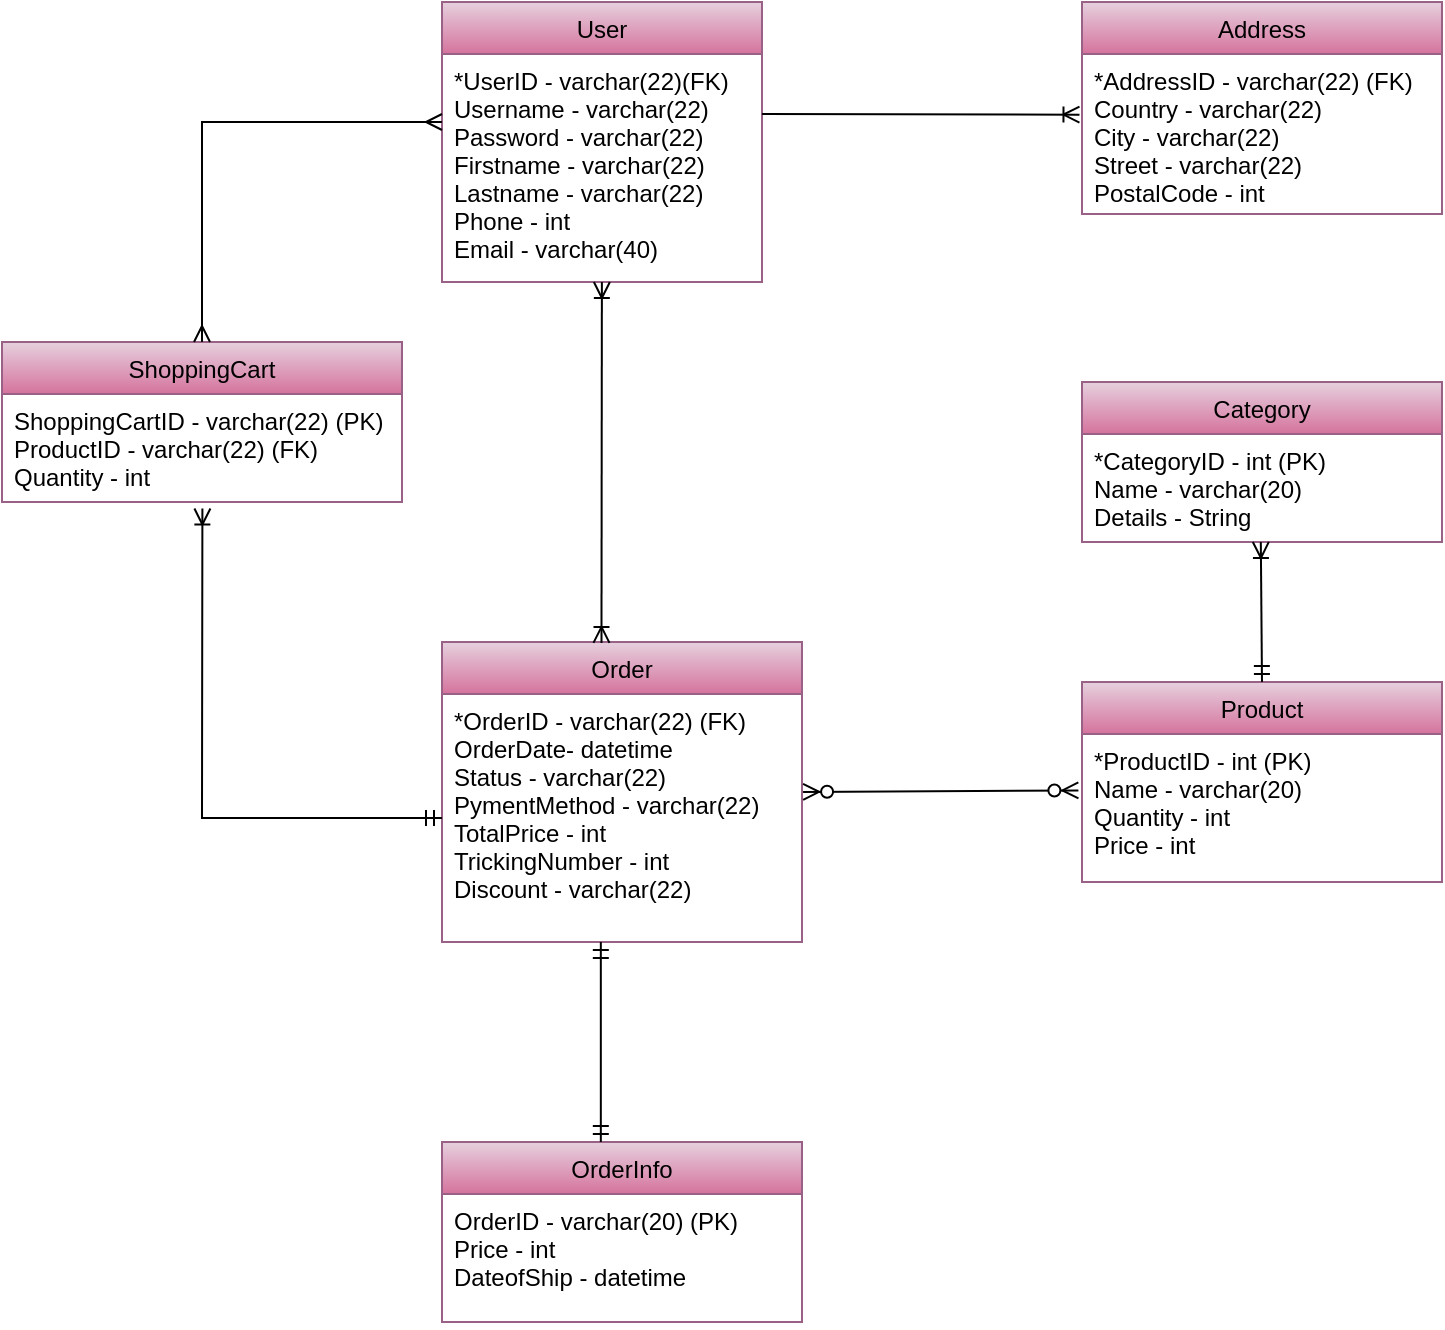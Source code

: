 <mxfile version="20.3.0" type="device"><diagram id="tJy3oe4fiat4IZ7duAUg" name="Страница-1"><mxGraphModel dx="1860" dy="685" grid="1" gridSize="10" guides="1" tooltips="1" connect="1" arrows="1" fold="1" page="1" pageScale="1" pageWidth="827" pageHeight="1169" math="0" shadow="0"><root><mxCell id="0"/><mxCell id="1" parent="0"/><mxCell id="Lve_bTabedXMEhIspf9y-3" value="User" style="swimlane;fontStyle=0;childLayout=stackLayout;horizontal=1;startSize=26;fillColor=#e6d0de;horizontalStack=0;resizeParent=1;resizeParentMax=0;resizeLast=0;collapsible=1;marginBottom=0;strokeColor=#996185;gradientColor=#d5739d;" parent="1" vertex="1"><mxGeometry y="30" width="160" height="140" as="geometry"/></mxCell><mxCell id="Lve_bTabedXMEhIspf9y-6" value="*UserID - varchar(22)(FK)&#10;Username - varchar(22)&#10;Password - varchar(22)&#10;Firstname - varchar(22)&#10;Lastname - varchar(22)&#10;Phone - int&#10;Email - varchar(40)" style="text;strokeColor=none;fillColor=none;align=left;verticalAlign=top;spacingLeft=4;spacingRight=4;overflow=hidden;rotatable=0;points=[[0,0.5],[1,0.5]];portConstraint=eastwest;" parent="Lve_bTabedXMEhIspf9y-3" vertex="1"><mxGeometry y="26" width="160" height="114" as="geometry"/></mxCell><mxCell id="pDCr9_LjPtTxEbxoQRKK-1" value="Address" style="swimlane;fontStyle=0;childLayout=stackLayout;horizontal=1;startSize=26;fillColor=#e6d0de;horizontalStack=0;resizeParent=1;resizeParentMax=0;resizeLast=0;collapsible=1;marginBottom=0;strokeColor=#996185;gradientColor=#d5739d;" parent="1" vertex="1"><mxGeometry x="320" y="30" width="180" height="106" as="geometry"/></mxCell><mxCell id="pDCr9_LjPtTxEbxoQRKK-2" value="*AddressID - varchar(22) (FK)&#10;Country - varchar(22)&#10;City - varchar(22)&#10;Street - varchar(22)&#10;PostalCode - int" style="text;strokeColor=none;fillColor=none;align=left;verticalAlign=top;spacingLeft=4;spacingRight=4;overflow=hidden;rotatable=0;points=[[0,0.5],[1,0.5]];portConstraint=eastwest;" parent="pDCr9_LjPtTxEbxoQRKK-1" vertex="1"><mxGeometry y="26" width="180" height="80" as="geometry"/></mxCell><mxCell id="ZOyQPTpvW_Gu5pzEMHI1-1" value="ShoppingCart" style="swimlane;fontStyle=0;childLayout=stackLayout;horizontal=1;startSize=26;fillColor=#e6d0de;horizontalStack=0;resizeParent=1;resizeParentMax=0;resizeLast=0;collapsible=1;marginBottom=0;gradientColor=#d5739d;strokeColor=#996185;" parent="1" vertex="1"><mxGeometry x="-220" y="200" width="200" height="80" as="geometry"/></mxCell><mxCell id="ZOyQPTpvW_Gu5pzEMHI1-2" value="ShoppingCartID - varchar(22) (PK)&#10;ProductID - varchar(22) (FK) &#10;Quantity - int " style="text;strokeColor=none;fillColor=none;align=left;verticalAlign=top;spacingLeft=4;spacingRight=4;overflow=hidden;rotatable=0;points=[[0,0.5],[1,0.5]];portConstraint=eastwest;" parent="ZOyQPTpvW_Gu5pzEMHI1-1" vertex="1"><mxGeometry y="26" width="200" height="54" as="geometry"/></mxCell><mxCell id="yQeWbn-pEuHQ2J1JQ9hS-1" value="Order" style="swimlane;fontStyle=0;childLayout=stackLayout;horizontal=1;startSize=26;fillColor=#e6d0de;horizontalStack=0;resizeParent=1;resizeParentMax=0;resizeLast=0;collapsible=1;marginBottom=0;gradientColor=#d5739d;strokeColor=#996185;" parent="1" vertex="1"><mxGeometry y="350" width="180" height="150" as="geometry"/></mxCell><mxCell id="yQeWbn-pEuHQ2J1JQ9hS-2" value="*OrderID - varchar(22) (FK)&#10;OrderDate- datetime&#10;Status - varchar(22) &#10;PymentMethod - varchar(22)&#10;TotalPrice - int&#10;TrickingNumber - int&#10;Discount - varchar(22) &#10;&#10; " style="text;strokeColor=none;fillColor=none;align=left;verticalAlign=top;spacingLeft=4;spacingRight=4;overflow=hidden;rotatable=0;points=[[0,0.5],[1,0.5]];portConstraint=eastwest;" parent="yQeWbn-pEuHQ2J1JQ9hS-1" vertex="1"><mxGeometry y="26" width="180" height="124" as="geometry"/></mxCell><mxCell id="iIKl_NGv7oOLYQwLlPID-1" value="Product" style="swimlane;fontStyle=0;childLayout=stackLayout;horizontal=1;startSize=26;fillColor=#e6d0de;horizontalStack=0;resizeParent=1;resizeParentMax=0;resizeLast=0;collapsible=1;marginBottom=0;gradientColor=#d5739d;strokeColor=#996185;" parent="1" vertex="1"><mxGeometry x="320" y="370" width="180" height="100" as="geometry"/></mxCell><mxCell id="iIKl_NGv7oOLYQwLlPID-4" value="*ProductID - int (PK) &#10;Name - varchar(20)&#10;Quantity - int&#10;Price - int" style="text;strokeColor=none;fillColor=none;align=left;verticalAlign=top;spacingLeft=4;spacingRight=4;overflow=hidden;rotatable=0;points=[[0,0.5],[1,0.5]];portConstraint=eastwest;" parent="iIKl_NGv7oOLYQwLlPID-1" vertex="1"><mxGeometry y="26" width="180" height="74" as="geometry"/></mxCell><mxCell id="qMD-9y0yVmguj43mLAUz-1" value="Category" style="swimlane;fontStyle=0;childLayout=stackLayout;horizontal=1;startSize=26;fillColor=#e6d0de;horizontalStack=0;resizeParent=1;resizeParentMax=0;resizeLast=0;collapsible=1;marginBottom=0;gradientColor=#d5739d;strokeColor=#996185;" parent="1" vertex="1"><mxGeometry x="320" y="220" width="180" height="80" as="geometry"/></mxCell><mxCell id="qMD-9y0yVmguj43mLAUz-4" value="*CategoryID - int (PK) &#10;Name - varchar(20)&#10;Details - String" style="text;strokeColor=none;fillColor=none;align=left;verticalAlign=top;spacingLeft=4;spacingRight=4;overflow=hidden;rotatable=0;points=[[0,0.5],[1,0.5]];portConstraint=eastwest;" parent="qMD-9y0yVmguj43mLAUz-1" vertex="1"><mxGeometry y="26" width="180" height="54" as="geometry"/></mxCell><mxCell id="BdOpQtO4CxNAGN3lSoiO-1" value="OrderInfo" style="swimlane;fontStyle=0;childLayout=stackLayout;horizontal=1;startSize=26;fillColor=#e6d0de;horizontalStack=0;resizeParent=1;resizeParentMax=0;resizeLast=0;collapsible=1;marginBottom=0;gradientColor=#d5739d;strokeColor=#996185;" parent="1" vertex="1"><mxGeometry y="600" width="180" height="90" as="geometry"/></mxCell><mxCell id="BdOpQtO4CxNAGN3lSoiO-4" value="OrderID - varchar(20) (PK) &#10;Price - int &#10;DateofShip - datetime" style="text;strokeColor=none;fillColor=none;align=left;verticalAlign=top;spacingLeft=4;spacingRight=4;overflow=hidden;rotatable=0;points=[[0,0.5],[1,0.5]];portConstraint=eastwest;" parent="BdOpQtO4CxNAGN3lSoiO-1" vertex="1"><mxGeometry y="26" width="180" height="64" as="geometry"/></mxCell><mxCell id="8AoNAgYcJntaxCgXpIdw-1" value="" style="fontSize=12;html=1;endArrow=ERoneToMany;rounded=0;entryX=-0.007;entryY=0.379;entryDx=0;entryDy=0;entryPerimeter=0;" parent="1" target="pDCr9_LjPtTxEbxoQRKK-2" edge="1"><mxGeometry width="100" height="100" relative="1" as="geometry"><mxPoint x="160" y="86" as="sourcePoint"/><mxPoint x="179.41" as="targetPoint"/></mxGeometry></mxCell><mxCell id="8AoNAgYcJntaxCgXpIdw-4" value="" style="fontSize=12;html=1;endArrow=ERmany;startArrow=ERmany;rounded=0;exitX=0.5;exitY=0;exitDx=0;exitDy=0;" parent="1" source="ZOyQPTpvW_Gu5pzEMHI1-1" edge="1"><mxGeometry width="100" height="100" relative="1" as="geometry"><mxPoint x="80" y="280" as="sourcePoint"/><mxPoint y="90" as="targetPoint"/><Array as="points"><mxPoint x="-120" y="90"/></Array></mxGeometry></mxCell><mxCell id="8AoNAgYcJntaxCgXpIdw-7" value="" style="fontSize=12;html=1;endArrow=ERoneToMany;startArrow=ERmandOne;rounded=0;entryX=0.501;entryY=1.06;entryDx=0;entryDy=0;entryPerimeter=0;exitX=0;exitY=0.5;exitDx=0;exitDy=0;" parent="1" source="yQeWbn-pEuHQ2J1JQ9hS-2" target="ZOyQPTpvW_Gu5pzEMHI1-2" edge="1"><mxGeometry width="100" height="100" relative="1" as="geometry"><mxPoint x="-90" y="560" as="sourcePoint"/><mxPoint x="-90" y="460" as="targetPoint"/><Array as="points"><mxPoint x="-120" y="438"/></Array></mxGeometry></mxCell><mxCell id="8AoNAgYcJntaxCgXpIdw-8" value="" style="fontSize=12;html=1;endArrow=ERzeroToMany;endFill=1;startArrow=ERzeroToMany;rounded=0;entryX=-0.01;entryY=0.381;entryDx=0;entryDy=0;entryPerimeter=0;exitX=1.003;exitY=0.395;exitDx=0;exitDy=0;exitPerimeter=0;" parent="1" source="yQeWbn-pEuHQ2J1JQ9hS-2" target="iIKl_NGv7oOLYQwLlPID-4" edge="1"><mxGeometry width="100" height="100" relative="1" as="geometry"><mxPoint x="180" y="560" as="sourcePoint"/><mxPoint x="280" y="460" as="targetPoint"/></mxGeometry></mxCell><mxCell id="8AoNAgYcJntaxCgXpIdw-9" value="" style="fontSize=12;html=1;endArrow=ERoneToMany;startArrow=ERmandOne;rounded=0;exitX=0.5;exitY=0;exitDx=0;exitDy=0;" parent="1" source="iIKl_NGv7oOLYQwLlPID-1" edge="1"><mxGeometry width="100" height="100" relative="1" as="geometry"><mxPoint x="409.41" y="360" as="sourcePoint"/><mxPoint x="409" y="300" as="targetPoint"/><Array as="points"><mxPoint x="409.41" y="300"/></Array></mxGeometry></mxCell><mxCell id="8AoNAgYcJntaxCgXpIdw-10" value="" style="fontSize=12;html=1;endArrow=ERmandOne;startArrow=ERmandOne;rounded=0;" parent="1" edge="1"><mxGeometry width="100" height="100" relative="1" as="geometry"><mxPoint x="79.41" y="600" as="sourcePoint"/><mxPoint x="79.41" y="500" as="targetPoint"/></mxGeometry></mxCell><mxCell id="8AoNAgYcJntaxCgXpIdw-11" value="" style="fontSize=12;html=1;endArrow=ERoneToMany;startArrow=ERoneToMany;rounded=0;exitX=0.443;exitY=0.003;exitDx=0;exitDy=0;exitPerimeter=0;" parent="1" source="yQeWbn-pEuHQ2J1JQ9hS-1" target="Lve_bTabedXMEhIspf9y-6" edge="1"><mxGeometry width="100" height="100" relative="1" as="geometry"><mxPoint x="180" y="420" as="sourcePoint"/><mxPoint x="280" y="320" as="targetPoint"/></mxGeometry></mxCell></root></mxGraphModel></diagram></mxfile>